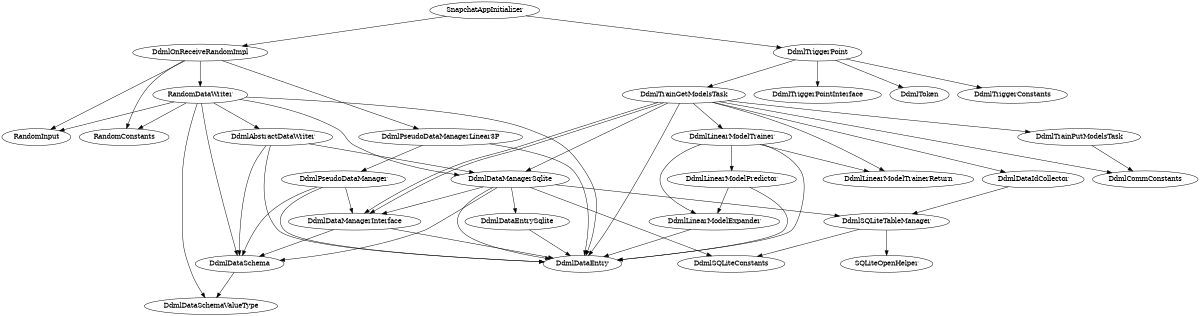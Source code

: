 digraph G {
  // dot -Tps mrfim.gv -o graph1.ps
  // spark-0.9.0-incubating
  size = "8, 15";
  ranksep=.75;

  "DdmlOnReceiveRandomImpl" -> "RandomDataWriter";
  "DdmlOnReceiveRandomImpl" -> "RandomInput";
  "DdmlOnReceiveRandomImpl" -> "DdmlPseudoDataManagerLinear3P";
  "DdmlOnReceiveRandomImpl" -> "RandomConstants";

  "DdmlTriggerPoint" -> "DdmlTriggerPointInterface";
  "DdmlTriggerPoint" -> "DdmlToken";
  "DdmlTriggerPoint" -> "DdmlTrainGetModelsTask";
  "DdmlTriggerPoint" -> "DdmlTriggerConstants";

  "DdmlAbstractDataWriter" -> "DdmlDataSchema";
  "DdmlAbstractDataWriter" -> "DdmlDataManagerSqlite";
  "DdmlAbstractDataWriter" -> "DdmlDataEntry";

  "DdmlDataEntrySqlite" -> "DdmlDataEntry";

  "DdmlDataIdCollector" -> "DdmlSQLiteTableManager";

  "DdmlDataManagerInterface" -> "DdmlDataSchema";
  "DdmlDataManagerInterface" -> "DdmlDataEntry";

  "DdmlDataManagerSqlite" -> "DdmlDataManagerInterface";
  "DdmlDataManagerSqlite" -> "DdmlSQLiteConstants";
  "DdmlDataManagerSqlite" -> "DdmlSQLiteTableManager";
  "DdmlDataManagerSqlite" -> "DdmlDataEntry";
  "DdmlDataManagerSqlite" -> "DdmlDataSchema";

  "DdmlSQLiteTableManager" -> "DdmlSQLiteConstants";
  "DdmlSQLiteTableManager" -> "SQLiteOpenHelper";

  "DdmlDataSchema" -> "DdmlDataSchemaValueType";

  "DdmlPseudoDataManager" -> "DdmlDataManagerInterface";
  "DdmlPseudoDataManager" -> "DdmlDataSchema";
  "DdmlPseudoDataManager" -> "DdmlDataEntry";

  "DdmlPseudoDataManagerLinear3P" -> "DdmlPseudoDataManager";
  "DdmlPseudoDataManagerLinear3P" -> "DdmlDataEntry";

  "RandomDataWriter" -> "DdmlAbstractDataWriter";
  "RandomDataWriter" -> "DdmlDataEntry";
  "RandomDataWriter" -> "DdmlDataManagerSqlite";
  "RandomDataWriter" -> "DdmlDataSchema";
  "RandomDataWriter" -> "DdmlDataSchemaValueType";
  "RandomDataWriter" -> "RandomInput";
  "RandomDataWriter" -> "RandomConstants";

  "DdmlLinearModelExpander" -> "DdmlDataEntry";

  "DdmlLinearModelPredictor" -> "DdmlDataEntry";
  "DdmlLinearModelPredictor" -> "DdmlLinearModelExpander";

  "DdmlLinearModelTrainer" -> "DdmlLinearModelTrainerReturn";
  "DdmlLinearModelTrainer" -> "DdmlDataEntry";
  "DdmlLinearModelTrainer" -> "DdmlLinearModelExpander";
  "DdmlLinearModelTrainer" -> "DdmlLinearModelPredictor";
  
  "DdmlTrainGetModelsTask" -> "DdmlDataManagerInterface";
  "DdmlTrainGetModelsTask" -> "DdmlDataManagerSqlite";
  "DdmlTrainGetModelsTask" -> "DdmlDataEntry";
  "DdmlTrainGetModelsTask" -> "DdmlDataIdCollector";
  "DdmlTrainGetModelsTask" -> "DdmlDataManagerInterface";
  "DdmlTrainGetModelsTask" -> "DdmlLinearModelTrainer";
  "DdmlTrainGetModelsTask" -> "DdmlLinearModelTrainerReturn";
  "DdmlTrainGetModelsTask" -> "DdmlTrainPutModelsTask";
  "DdmlTrainGetModelsTask" -> "DdmlCommConstants";

  "DdmlTrainPutModelsTask" -> "DdmlCommConstants";

  "SnapchatAppInitializer" -> "DdmlOnReceiveRandomImpl";
  "SnapchatAppInitializer" -> "DdmlTriggerPoint";
  
  "DdmlDataManagerSqlite" -> "DdmlDataEntrySqlite";

}
